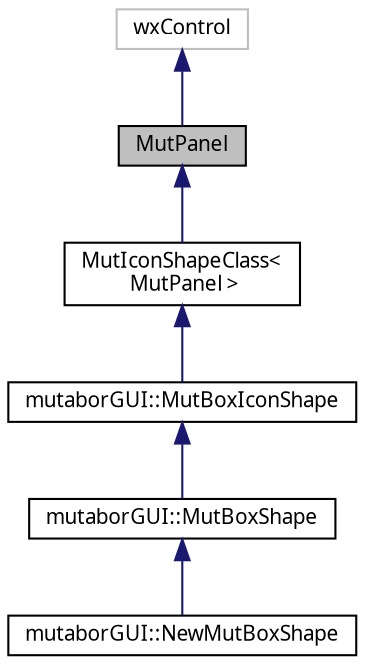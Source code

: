 digraph "MutPanel"
{
  edge [fontname="Sans",fontsize="10",labelfontname="Sans",labelfontsize="10"];
  node [fontname="Sans",fontsize="10",shape=record];
  Node0 [label="MutPanel",height=0.2,width=0.4,color="black", fillcolor="grey75", style="filled", fontcolor="black"];
  Node1 -> Node0 [dir="back",color="midnightblue",fontsize="10",style="solid",fontname="Sans"];
  Node1 [label="wxControl",height=0.2,width=0.4,color="grey75", fillcolor="white", style="filled"];
  Node0 -> Node2 [dir="back",color="midnightblue",fontsize="10",style="solid",fontname="Sans"];
  Node2 [label="MutIconShapeClass\<\l MutPanel \>",height=0.2,width=0.4,color="black", fillcolor="white", style="filled",URL="$d5/d12/classMutIconShapeClass.html"];
  Node2 -> Node3 [dir="back",color="midnightblue",fontsize="10",style="solid",fontname="Sans"];
  Node3 [label="mutaborGUI::MutBoxIconShape",height=0.2,width=0.4,color="black", fillcolor="white", style="filled",URL="$d2/ddf/classmutaborGUI_1_1MutBoxIconShape.html"];
  Node3 -> Node4 [dir="back",color="midnightblue",fontsize="10",style="solid",fontname="Sans"];
  Node4 [label="mutaborGUI::MutBoxShape",height=0.2,width=0.4,color="black", fillcolor="white", style="filled",URL="$d5/d72/classmutaborGUI_1_1MutBoxShape.html"];
  Node4 -> Node5 [dir="back",color="midnightblue",fontsize="10",style="solid",fontname="Sans"];
  Node5 [label="mutaborGUI::NewMutBoxShape",height=0.2,width=0.4,color="black", fillcolor="white", style="filled",URL="$d3/dd6/classmutaborGUI_1_1NewMutBoxShape.html"];
}
